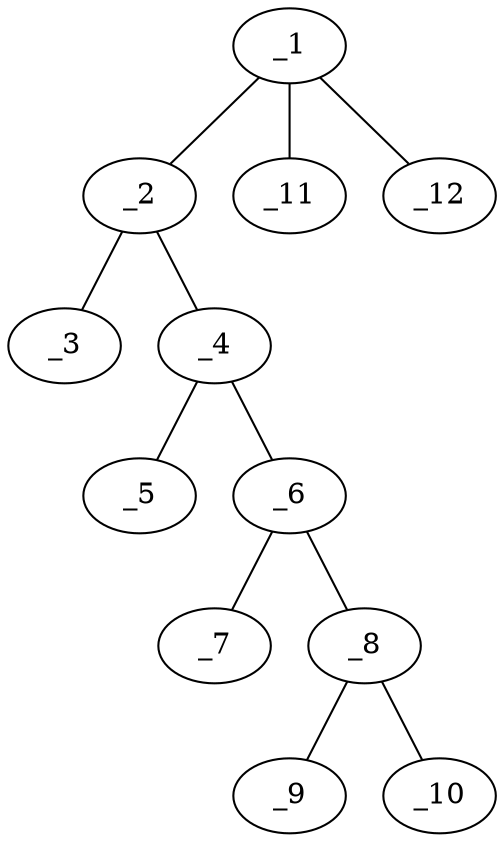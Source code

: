 graph molid633216 {
	_1	 [charge=0,
		chem=1,
		symbol="C  ",
		x="6.3301",
		y="-0.25"];
	_2	 [charge=0,
		chem=1,
		symbol="C  ",
		x="5.4641",
		y="0.25"];
	_1 -- _2	 [valence=1];
	_11	 [charge=0,
		chem=1,
		symbol="C  ",
		x="7.1962",
		y="0.25"];
	_1 -- _11	 [valence=1];
	_12	 [charge=0,
		chem=1,
		symbol="C  ",
		x="6.3301",
		y="-1.25"];
	_1 -- _12	 [valence=1];
	_3	 [charge=0,
		chem=2,
		symbol="O  ",
		x="5.4641",
		y="1.25"];
	_2 -- _3	 [valence=1];
	_4	 [charge=0,
		chem=1,
		symbol="C  ",
		x="4.5981",
		y="-0.25"];
	_2 -- _4	 [valence=1];
	_5	 [charge=0,
		chem=2,
		symbol="O  ",
		x="4.5981",
		y="-1.25"];
	_4 -- _5	 [valence=2];
	_6	 [charge=0,
		chem=1,
		symbol="C  ",
		x="3.7321",
		y="0.25"];
	_4 -- _6	 [valence=1];
	_7	 [charge=0,
		chem=2,
		symbol="O  ",
		x="3.7321",
		y="1.25"];
	_6 -- _7	 [valence=1];
	_8	 [charge=0,
		chem=1,
		symbol="C  ",
		x="2.866",
		y="-0.25"];
	_6 -- _8	 [valence=1];
	_9	 [charge=0,
		chem=1,
		symbol="C  ",
		x=2,
		y="0.25"];
	_8 -- _9	 [valence=1];
	_10	 [charge=0,
		chem=1,
		symbol="C  ",
		x="2.866",
		y="-1.25"];
	_8 -- _10	 [valence=1];
}
